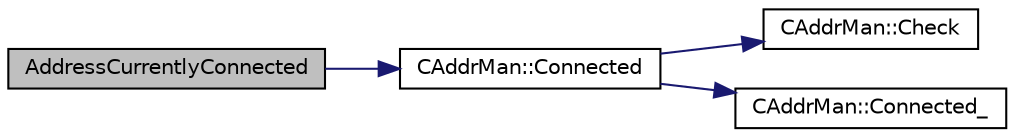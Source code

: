 digraph "AddressCurrentlyConnected"
{
  edge [fontname="Helvetica",fontsize="10",labelfontname="Helvetica",labelfontsize="10"];
  node [fontname="Helvetica",fontsize="10",shape=record];
  rankdir="LR";
  Node50 [label="AddressCurrentlyConnected",height=0.2,width=0.4,color="black", fillcolor="grey75", style="filled", fontcolor="black"];
  Node50 -> Node51 [color="midnightblue",fontsize="10",style="solid",fontname="Helvetica"];
  Node51 [label="CAddrMan::Connected",height=0.2,width=0.4,color="black", fillcolor="white", style="filled",URL="$class_c_addr_man.html#a7aba66d9e9527522fed974567d34c322",tooltip="Mark an entry as currently-connected-to. "];
  Node51 -> Node52 [color="midnightblue",fontsize="10",style="solid",fontname="Helvetica"];
  Node52 [label="CAddrMan::Check",height=0.2,width=0.4,color="black", fillcolor="white", style="filled",URL="$class_c_addr_man.html#a0c2677ae50ce0d680f0105b285d1f5d0",tooltip="Consistency check. "];
  Node51 -> Node53 [color="midnightblue",fontsize="10",style="solid",fontname="Helvetica"];
  Node53 [label="CAddrMan::Connected_",height=0.2,width=0.4,color="black", fillcolor="white", style="filled",URL="$class_c_addr_man.html#a1ae72643c51293f3f3345e74ce0368ca",tooltip="Mark an entry as currently-connected-to. "];
}
